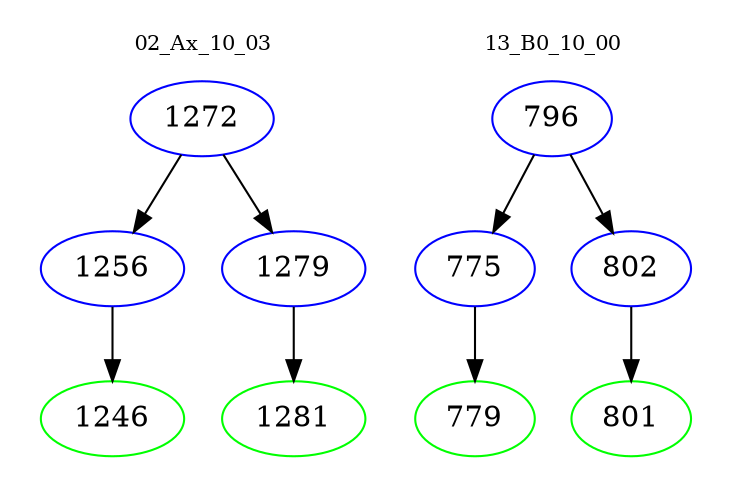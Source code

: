digraph{
subgraph cluster_0 {
color = white
label = "02_Ax_10_03";
fontsize=10;
T0_1272 [label="1272", color="blue"]
T0_1272 -> T0_1256 [color="black"]
T0_1256 [label="1256", color="blue"]
T0_1256 -> T0_1246 [color="black"]
T0_1246 [label="1246", color="green"]
T0_1272 -> T0_1279 [color="black"]
T0_1279 [label="1279", color="blue"]
T0_1279 -> T0_1281 [color="black"]
T0_1281 [label="1281", color="green"]
}
subgraph cluster_1 {
color = white
label = "13_B0_10_00";
fontsize=10;
T1_796 [label="796", color="blue"]
T1_796 -> T1_775 [color="black"]
T1_775 [label="775", color="blue"]
T1_775 -> T1_779 [color="black"]
T1_779 [label="779", color="green"]
T1_796 -> T1_802 [color="black"]
T1_802 [label="802", color="blue"]
T1_802 -> T1_801 [color="black"]
T1_801 [label="801", color="green"]
}
}
